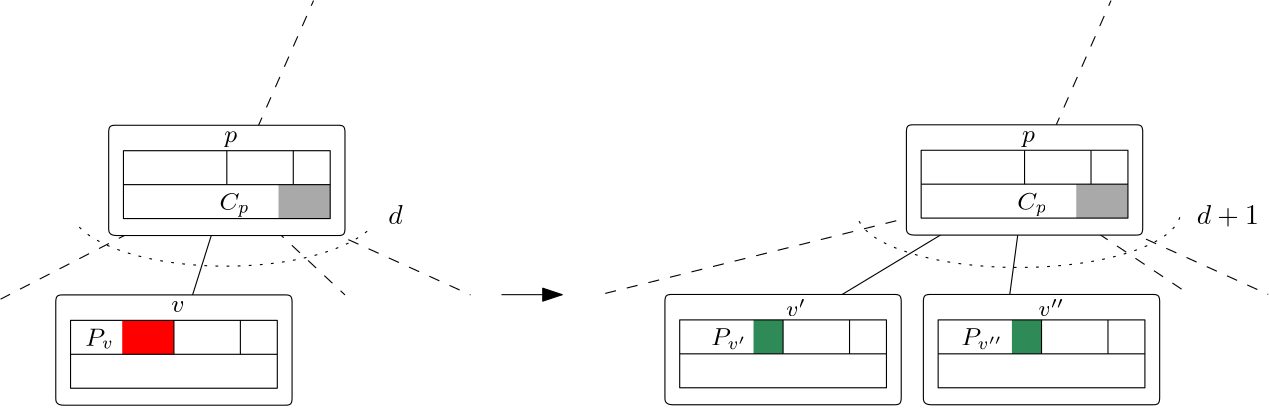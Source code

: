 <?xml version="1.0"?>
<!DOCTYPE ipe SYSTEM "ipe.dtd">
<ipe version="70107" creator="Ipe 7.2.2">
<info created="D:20160503183544" modified="D:20160601112857"/>
<ipestyle name="basic">
<symbol name="arrow/arc(spx)">
<path stroke="sym-stroke" fill="sym-stroke" pen="sym-pen">
0 0 m
-1 0.333 l
-1 -0.333 l
h
</path>
</symbol>
<symbol name="arrow/farc(spx)">
<path stroke="sym-stroke" fill="white" pen="sym-pen">
0 0 m
-1 0.333 l
-1 -0.333 l
h
</path>
</symbol>
<symbol name="arrow/ptarc(spx)">
<path stroke="sym-stroke" fill="sym-stroke" pen="sym-pen">
0 0 m
-1 0.333 l
-0.8 0 l
-1 -0.333 l
h
</path>
</symbol>
<symbol name="arrow/fptarc(spx)">
<path stroke="sym-stroke" fill="white" pen="sym-pen">
0 0 m
-1 0.333 l
-0.8 0 l
-1 -0.333 l
h
</path>
</symbol>
<symbol name="mark/circle(sx)" transformations="translations">
<path fill="sym-stroke">
0.6 0 0 0.6 0 0 e
0.4 0 0 0.4 0 0 e
</path>
</symbol>
<symbol name="mark/disk(sx)" transformations="translations">
<path fill="sym-stroke">
0.6 0 0 0.6 0 0 e
</path>
</symbol>
<symbol name="mark/fdisk(sfx)" transformations="translations">
<group>
<path fill="sym-fill">
0.5 0 0 0.5 0 0 e
</path>
<path fill="sym-stroke" fillrule="eofill">
0.6 0 0 0.6 0 0 e
0.4 0 0 0.4 0 0 e
</path>
</group>
</symbol>
<symbol name="mark/box(sx)" transformations="translations">
<path fill="sym-stroke" fillrule="eofill">
-0.6 -0.6 m
0.6 -0.6 l
0.6 0.6 l
-0.6 0.6 l
h
-0.4 -0.4 m
0.4 -0.4 l
0.4 0.4 l
-0.4 0.4 l
h
</path>
</symbol>
<symbol name="mark/square(sx)" transformations="translations">
<path fill="sym-stroke">
-0.6 -0.6 m
0.6 -0.6 l
0.6 0.6 l
-0.6 0.6 l
h
</path>
</symbol>
<symbol name="mark/fsquare(sfx)" transformations="translations">
<group>
<path fill="sym-fill">
-0.5 -0.5 m
0.5 -0.5 l
0.5 0.5 l
-0.5 0.5 l
h
</path>
<path fill="sym-stroke" fillrule="eofill">
-0.6 -0.6 m
0.6 -0.6 l
0.6 0.6 l
-0.6 0.6 l
h
-0.4 -0.4 m
0.4 -0.4 l
0.4 0.4 l
-0.4 0.4 l
h
</path>
</group>
</symbol>
<symbol name="mark/cross(sx)" transformations="translations">
<group>
<path fill="sym-stroke">
-0.43 -0.57 m
0.57 0.43 l
0.43 0.57 l
-0.57 -0.43 l
h
</path>
<path fill="sym-stroke">
-0.43 0.57 m
0.57 -0.43 l
0.43 -0.57 l
-0.57 0.43 l
h
</path>
</group>
</symbol>
<symbol name="arrow/fnormal(spx)">
<path stroke="sym-stroke" fill="white" pen="sym-pen">
0 0 m
-1 0.333 l
-1 -0.333 l
h
</path>
</symbol>
<symbol name="arrow/pointed(spx)">
<path stroke="sym-stroke" fill="sym-stroke" pen="sym-pen">
0 0 m
-1 0.333 l
-0.8 0 l
-1 -0.333 l
h
</path>
</symbol>
<symbol name="arrow/fpointed(spx)">
<path stroke="sym-stroke" fill="white" pen="sym-pen">
0 0 m
-1 0.333 l
-0.8 0 l
-1 -0.333 l
h
</path>
</symbol>
<symbol name="arrow/linear(spx)">
<path stroke="sym-stroke" pen="sym-pen">
-1 0.333 m
0 0 l
-1 -0.333 l
</path>
</symbol>
<symbol name="arrow/fdouble(spx)">
<path stroke="sym-stroke" fill="white" pen="sym-pen">
0 0 m
-1 0.333 l
-1 -0.333 l
h
-1 0 m
-2 0.333 l
-2 -0.333 l
h
</path>
</symbol>
<symbol name="arrow/double(spx)">
<path stroke="sym-stroke" fill="sym-stroke" pen="sym-pen">
0 0 m
-1 0.333 l
-1 -0.333 l
h
-1 0 m
-2 0.333 l
-2 -0.333 l
h
</path>
</symbol>
<pen name="heavier" value="0.8"/>
<pen name="fat" value="1.2"/>
<pen name="ultrafat" value="2"/>
<symbolsize name="large" value="5"/>
<symbolsize name="small" value="2"/>
<symbolsize name="tiny" value="1.1"/>
<arrowsize name="large" value="10"/>
<arrowsize name="small" value="5"/>
<arrowsize name="tiny" value="3"/>
<color name="red" value="1 0 0"/>
<color name="green" value="0 1 0"/>
<color name="blue" value="0 0 1"/>
<color name="yellow" value="1 1 0"/>
<color name="orange" value="1 0.647 0"/>
<color name="gold" value="1 0.843 0"/>
<color name="purple" value="0.627 0.125 0.941"/>
<color name="gray" value="0.745"/>
<color name="brown" value="0.647 0.165 0.165"/>
<color name="navy" value="0 0 0.502"/>
<color name="pink" value="1 0.753 0.796"/>
<color name="seagreen" value="0.18 0.545 0.341"/>
<color name="turquoise" value="0.251 0.878 0.816"/>
<color name="violet" value="0.933 0.51 0.933"/>
<color name="darkblue" value="0 0 0.545"/>
<color name="darkcyan" value="0 0.545 0.545"/>
<color name="darkgray" value="0.663"/>
<color name="darkgreen" value="0 0.392 0"/>
<color name="darkmagenta" value="0.545 0 0.545"/>
<color name="darkorange" value="1 0.549 0"/>
<color name="darkred" value="0.545 0 0"/>
<color name="lightblue" value="0.678 0.847 0.902"/>
<color name="lightcyan" value="0.878 1 1"/>
<color name="lightgray" value="0.827"/>
<color name="lightgreen" value="0.565 0.933 0.565"/>
<color name="lightyellow" value="1 1 0.878"/>
<dashstyle name="dashed" value="[4] 0"/>
<dashstyle name="dotted" value="[1 3] 0"/>
<dashstyle name="dash dotted" value="[4 2 1 2] 0"/>
<dashstyle name="dash dot dotted" value="[4 2 1 2 1 2] 0"/>
<textsize name="large" value="\large"/>
<textsize name="Large" value="\Large"/>
<textsize name="LARGE" value="\LARGE"/>
<textsize name="huge" value="\huge"/>
<textsize name="Huge" value="\Huge"/>
<textsize name="small" value="\small"/>
<textsize name="footnote" value="\footnotesize"/>
<textsize name="tiny" value="\tiny"/>
<textstyle name="center" begin="\begin{center}" end="\end{center}"/>
<textstyle name="itemize" begin="\begin{itemize}" end="\end{itemize}"/>
<textstyle name="item" begin="\begin{itemize}\item{}" end="\end{itemize}"/>
<gridsize name="4 pts" value="4"/>
<gridsize name="8 pts (~3 mm)" value="8"/>
<gridsize name="16 pts (~6 mm)" value="16"/>
<gridsize name="32 pts (~12 mm)" value="32"/>
<gridsize name="10 pts (~3.5 mm)" value="10"/>
<gridsize name="20 pts (~7 mm)" value="20"/>
<gridsize name="14 pts (~5 mm)" value="14"/>
<gridsize name="28 pts (~10 mm)" value="28"/>
<gridsize name="56 pts (~20 mm)" value="56"/>
<anglesize name="90 deg" value="90"/>
<anglesize name="60 deg" value="60"/>
<anglesize name="45 deg" value="45"/>
<anglesize name="30 deg" value="30"/>
<anglesize name="22.5 deg" value="22.5"/>
<opacity name="10%" value="0.1"/>
<opacity name="30%" value="0.3"/>
<opacity name="50%" value="0.5"/>
<opacity name="75%" value="0.75"/>
<tiling name="falling" angle="-60" step="4" width="1"/>
<tiling name="rising" angle="30" step="4" width="1"/>
</ipestyle>
<page>
<layer name="alpha"/>
<view layers="alpha" active="alpha"/>
<path layer="alpha" matrix="0.870837 0 0 0.727111 128.297 192.56" stroke="black">
404 772 m
288 688 l
288 688 l
</path>
<path matrix="0.708894 0 0 0.827089 189.022 121.993" stroke="black" fill="white">
232 668 m
228 668
228 672
228 672
228 712
228 712
228 716
232 716
232 716
344 716
344 716
348 716
348 712
348 712
348 672
348 672
348 668
344 668
344 668
232 668
232 668 c
</path>
<path matrix="0.664586 0 0 0.763466 225.708 94.2542" stroke="black">
288 800 m
288 784 l
</path>
<text matrix="0.664586 0 0 0.763466 205.587 162.782" transformations="translations" pos="284 712" stroke="black" type="label" width="7.094" height="6.134" depth="0" valign="baseline" size="footnote">$v&apos;$</text>
<text matrix="0.664586 0 0 0.763466 213.07 91.2003" transformations="translations" pos="232 792" stroke="black" type="label" width="13.027" height="6.132" depth="1.39" valign="baseline" size="small">$P_{v&apos;}$</text>
<path matrix="0.443058 0 0 0.620316 301.12 275.005" stroke="black">
404 772 m
392 708 l
392 708 l
</path>
<path matrix="4.94906 0 0 0.620316 -1519.3 275.005" stroke="black" dash="dashed">
404 772 m
416 708 l
416 708 l
</path>
<path matrix="1.37071 0 0 0.620316 -73.6515 275.005" stroke="black" dash="dashed">
404 772 m
468 708 l
468 708 l
</path>
<path matrix="1.32917 0 0 0.763466 281.533 228.624" fill="seagreen">
76 624 m
76 608 l
84 608 l
84 624 l
h
</path>
<path matrix="0.775353 0 0 0.763466 219.505 106.47" stroke="black">
176 784 m
176 752 l
272 752 l
272 784 l
h
</path>
<path matrix="0.775353 0 0 0.763466 182.288 94.2542" stroke="black">
224 784 m
320 784 l
</path>
<path matrix="0.664586 0 0 0.763466 223.049 94.2542" stroke="black">
256 800 m
256 784 l
</path>
<path matrix="0.708894 0 0 0.827086 282.064 121.993" stroke="black" fill="white">
232 668 m
228 668
228 672
228 672
228 712
228 712
228 716
232 716
232 716
344 716
344 716
348 716
348 712
348 712
348 672
348 672
348 668
344 668
344 668
232 668
232 668 c
</path>
<path matrix="0.664586 0 0 0.763466 318.75 94.2542" stroke="black">
288 800 m
288 784 l
</path>
<text matrix="0.664586 0 0 0.763466 296.353 162.835" transformations="translations" pos="284 712" stroke="black" type="label" width="9.28" height="6.134" depth="0" valign="baseline" size="footnote">$v&apos;&apos;$</text>
<text matrix="0.664586 0 0 0.763466 303.126 91.2003" transformations="translations" pos="232 792" stroke="black" type="label" width="15.224" height="6.132" depth="1.39" valign="baseline" size="small">$P_{v&apos;&apos;}$</text>
<path matrix="1.33317 0 0 0.763466 374.239 228.624" fill="seagreen">
76 624 m
76 608 l
84 608 l
84 624 l
h
</path>
<path matrix="0.775353 0 0 0.763466 312.547 106.47" stroke="black">
176 784 m
176 752 l
272 752 l
272 784 l
h
</path>
<path matrix="0.775353 0 0 0.763466 275.33 94.2542" stroke="black">
224 784 m
320 784 l
</path>
<path matrix="0.664586 0 0 0.763466 316.091 94.2542" stroke="black">
256 800 m
256 784 l
</path>
<path matrix="0.165563 0 0 0.727111 126.206 192.399" stroke="black">
404 772 m
288 688 l
288 688 l
</path>
<path matrix="0.708894 0 0 0.827086 -30.2724 121.833" stroke="black" fill="white">
232 668 m
228 668
228 672
228 672
228 712
228 712
228 716
232 716
232 716
344 716
344 716
348 716
348 712
348 712
348 672
348 672
348 668
344 668
344 668
232 668
232 668 c
</path>
<path matrix="0.664586 0 0 0.763466 6.41277 94.0937" stroke="black">
288 800 m
288 784 l
</path>
<text matrix="0.664586 0 0 0.763466 -15.8133 164.274" transformations="translations" pos="284 712" stroke="black" type="label" width="4.798" height="3.861" depth="0" valign="baseline" size="small">$v$</text>
<text matrix="0.664586 0 0 0.763466 -12.1957 91.0398" transformations="translations" pos="232 792" stroke="black" type="label" width="10.332" height="6.133" depth="0.99" valign="baseline" size="small">$P_{v}$</text>
<path matrix="3.54446 0 0 0.620316 -1239.03 274.844" stroke="black" dash="dashed">
404 772 m
416 708 l
416 708 l
</path>
<path matrix="1.37071 0 0 0.620316 -360.833 274.844" stroke="black" dash="dashed">
404 772 m
468 708 l
468 708 l
</path>
<path matrix="2.32605 0 0 0.763466 -21.4999 228.464" fill="red">
76 624 m
76 608 l
84 608 l
84 624 l
h
</path>
<path matrix="0.775353 0 0 0.763466 0.21018 106.309" stroke="black">
176 784 m
176 752 l
272 752 l
272 784 l
h
</path>
<path matrix="0.775353 0 0 0.763466 -37.0067 94.0937" stroke="black">
224 784 m
320 784 l
</path>
<path matrix="0.664586 0 0 0.763466 3.75442 94.0937" stroke="black">
256 800 m
256 784 l
</path>
<path matrix="0.600695 0 0 0.749833 101.866 184.619" stroke="black" dash="dashed">
152 760 m
16 704 l
16 704 l
</path>
<path matrix="0.764409 0 0 0.954333 128.884 34.7038" stroke="black" dash="dashed">
460 752 m
260 712 l
260 712 l
</path>
<path matrix="1.09296 0 0 1.05882 20.757 -48.2353" stroke="black" rarrow="normal/normal">
268 720 m
248 720 l
248 720 l
</path>
<path matrix="1.38461 0 0 0.531269 -26.3393 438.809" stroke="black" dash="dotted">
120 564 m
40.4969 0 0 40.4969 158 578 196 564 a
</path>
<text matrix="0.746315 0 0 1.05882 110.708 -56.7059" transformations="translations" pos="188 752" stroke="black" type="label" width="5.185" height="6.918" depth="0" valign="baseline">$d$</text>
<text matrix="0.746315 0 0 1.05882 401.8 -56.7059" transformations="translations" pos="188 752" stroke="black" type="label" width="22.343" height="6.919" depth="0.83" valign="baseline">$d+1$</text>
<path matrix="0.746315 0 0 1.05882 107.722 -48.2353" stroke="black" dash="dashed">
116 756 m
156 820 l
156 820 l
</path>
<path matrix="0.708897 0 0 0.827086 -11.2275 182.91" stroke="black" fill="white">
232 668 m
228 668
228 672
228 672
228 712
228 712
228 716
232 716
232 716
344 716
344 716
348 716
348 712
348 712
348 672
348 672
348 668
344 668
344 668
232 668
232 668 c
</path>
<path matrix="2.32606 0 0 0.763467 34.7618 277.325" fill="darkgray">
76 624 m
76 608 l
84 608 l
84 624 l
h
</path>
<text matrix="0.664586 0 0 0.763467 3.2315 225.351" transformations="translations" pos="284 712" stroke="black" type="label" width="4.626" height="3.864" depth="1.74" valign="baseline" size="small">$p$</text>
<path matrix="0.775354 0 0 0.763467 19.255 167.387" stroke="black">
176 784 m
176 752 l
272 752 l
272 784 l
h
</path>
<path matrix="0.775354 0 0 0.763467 -17.9615 155.171" stroke="black">
224 784 m
320 784 l
</path>
<path matrix="0.664586 0 0 0.763467 22.7993 155.171" stroke="black">
256 800 m
256 784 l
</path>
<path matrix="0.664586 0 0 0.763467 25.4577 155.171" stroke="black">
288 800 m
288 784 l
</path>
<text matrix="0.664586 0 0 0.763467 1.53228 225.41" transformations="translations" pos="284 680" stroke="black" type="label" width="10.917" height="6.126" depth="2.16" valign="baseline" size="small">$C_{p}$</text>
<path matrix="0.746315 0 0 1.05882 394.814 -48.2353" stroke="black" dash="dashed">
116 756 m
156 820 l
156 820 l
</path>
<path matrix="0.708897 0 0 0.827089 275.955 183.071" stroke="black" fill="white">
232 668 m
228 668
228 672
228 672
228 712
228 712
228 716
232 716
232 716
344 716
344 716
348 716
348 712
348 712
348 672
348 672
348 668
344 668
344 668
232 668
232 668 c
</path>
<path matrix="2.32606 0 0 0.763467 321.944 277.486" fill="darkgray">
76 624 m
76 608 l
84 608 l
84 624 l
h
</path>
<text matrix="0.664586 0 0 0.763467 290.413 225.511" transformations="translations" pos="284 712" stroke="black" type="label" width="4.626" height="3.864" depth="1.74" valign="baseline" size="small">$p$</text>
<path matrix="0.775354 0 0 0.763467 306.437 167.546" stroke="black">
176 784 m
176 752 l
272 752 l
272 784 l
h
</path>
<path matrix="0.775354 0 0 0.763467 269.22 155.331" stroke="black">
224 784 m
320 784 l
</path>
<path matrix="0.664586 0 0 0.763467 309.981 155.331" stroke="black">
256 800 m
256 784 l
</path>
<path matrix="0.664586 0 0 0.763467 312.64 155.331" stroke="black">
288 800 m
288 784 l
</path>
<text matrix="0.664586 0 0 0.763467 288.715 225.57" transformations="translations" pos="284 680" stroke="black" type="label" width="10.917" height="6.126" depth="2.16" valign="baseline" size="small">$C_{p}$</text>
<path matrix="1.45028 0 0 0.5 -55.7133 472" stroke="black" dash="dotted">
408 540 m
40.1995 0 0 -40.1995 368 544 328.111 539.014 a
</path>
</page>
</ipe>
